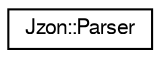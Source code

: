 digraph "Graphical Class Hierarchy"
{
  edge [fontname="FreeSans",fontsize="10",labelfontname="FreeSans",labelfontsize="10"];
  node [fontname="FreeSans",fontsize="10",shape=record];
  rankdir="LR";
  Node1 [label="Jzon::Parser",height=0.2,width=0.4,color="black", fillcolor="white", style="filled",URL="$classJzon_1_1Parser.html"];
}
